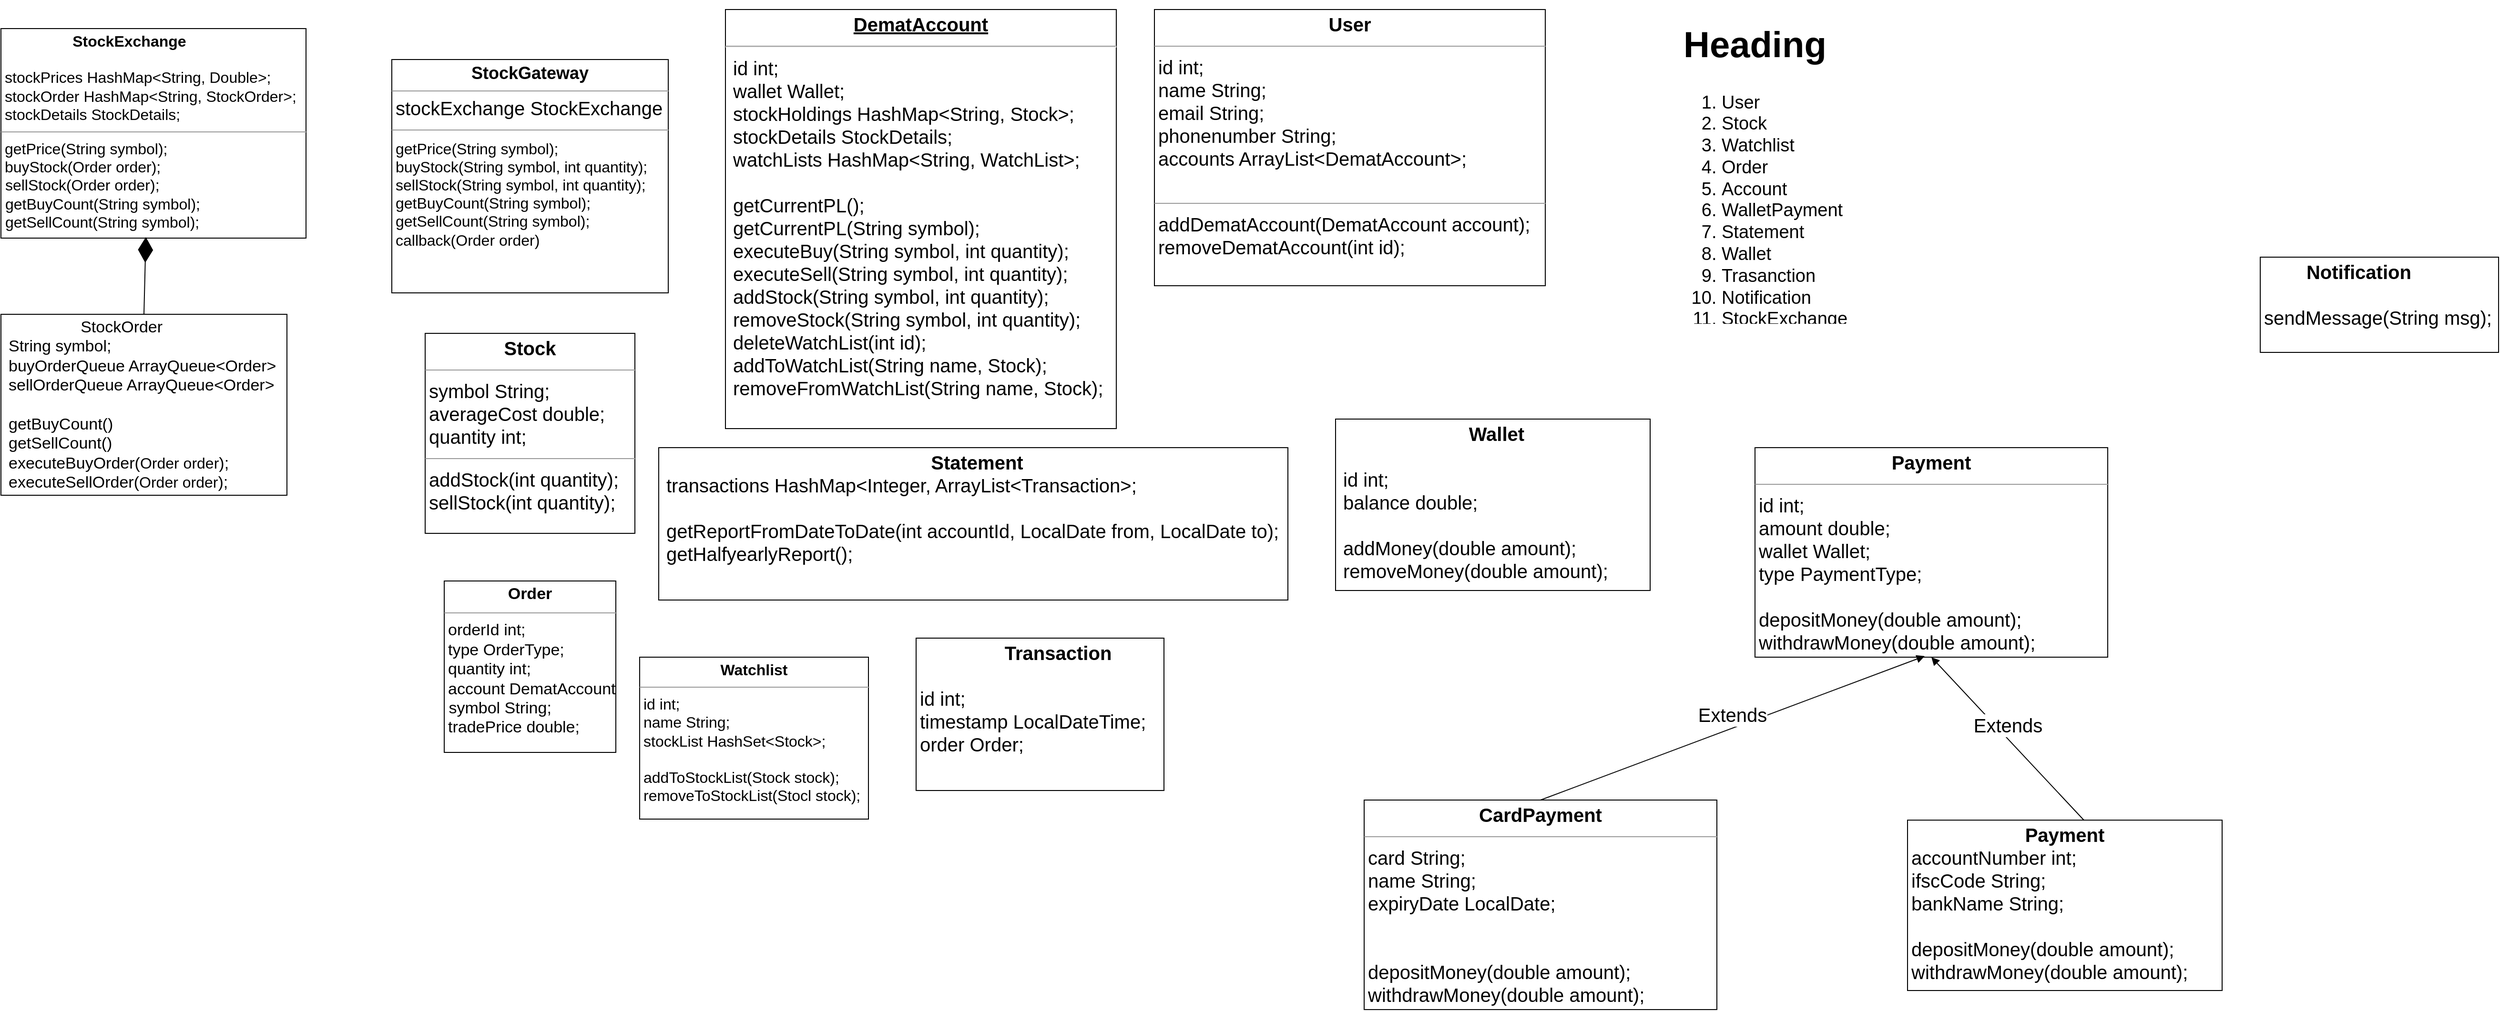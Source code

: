 <mxfile version="15.8.6" type="device" pages="2"><diagram id="C5RBs43oDa-KdzZeNtuy" name="Page-1"><mxGraphModel dx="1422" dy="828" grid="1" gridSize="10" guides="1" tooltips="1" connect="1" arrows="1" fold="1" page="1" pageScale="1" pageWidth="1169" pageHeight="1654" math="0" shadow="0"><root><mxCell id="WIyWlLk6GJQsqaUBKTNV-0"/><mxCell id="WIyWlLk6GJQsqaUBKTNV-1" parent="WIyWlLk6GJQsqaUBKTNV-0"/><mxCell id="RAbACzvO3bSE2Je8LU5H-1" value="&lt;h1&gt;Heading&lt;/h1&gt;&lt;p&gt;&lt;/p&gt;&lt;ol&gt;&lt;li&gt;User&lt;/li&gt;&lt;li&gt;Stock&lt;/li&gt;&lt;li&gt;Watchlist&lt;/li&gt;&lt;li&gt;Order&amp;nbsp;&lt;/li&gt;&lt;li&gt;Account&lt;/li&gt;&lt;li&gt;WalletPayment&lt;/li&gt;&lt;li&gt;Statement&lt;/li&gt;&lt;li&gt;Wallet&lt;/li&gt;&lt;li&gt;Trasanction&lt;/li&gt;&lt;li&gt;Notification&lt;/li&gt;&lt;li&gt;StockExchange&lt;/li&gt;&lt;/ol&gt;&lt;p&gt;&lt;/p&gt;" style="text;html=1;strokeColor=none;fillColor=none;spacing=5;spacingTop=-20;whiteSpace=wrap;overflow=hidden;rounded=0;fontSize=19;" vertex="1" parent="WIyWlLk6GJQsqaUBKTNV-1"><mxGeometry x="1790" y="20" width="191" height="330" as="geometry"/></mxCell><mxCell id="RAbACzvO3bSE2Je8LU5H-2" value="&lt;p style=&quot;margin: 0px ; margin-top: 4px ; text-align: center&quot;&gt;&lt;/p&gt;&lt;p style=&quot;margin: 0px 0px 0px 4px ; font-size: 16px&quot;&gt;&lt;b&gt;&lt;font style=&quot;font-size: 16px&quot;&gt;&#9;&lt;span style=&quot;white-space: pre&quot;&gt;&#9;&lt;/span&gt;&lt;span style=&quot;white-space: pre&quot;&gt;&#9;&lt;/span&gt;StockExchange&lt;/font&gt;&lt;/b&gt;&lt;/p&gt;&lt;p style=&quot;margin: 0px 0px 0px 4px ; font-size: 16px&quot;&gt;&lt;font style=&quot;font-size: 16px&quot;&gt;&lt;br&gt;&lt;/font&gt;&lt;/p&gt;&lt;p style=&quot;margin: 0px 0px 0px 4px ; font-size: 16px&quot;&gt;&lt;font style=&quot;font-size: 16px&quot;&gt;stockPrices HashMap&amp;lt;String, Double&amp;gt;;&lt;/font&gt;&lt;/p&gt;&lt;p style=&quot;margin: 0px 0px 0px 4px ; font-size: 16px&quot;&gt;&lt;font style=&quot;font-size: 16px&quot;&gt;stockOrder HashMap&amp;lt;String, StockOrder&amp;gt;;&lt;/font&gt;&lt;/p&gt;&lt;p style=&quot;margin: 0px 0px 0px 4px ; font-size: 16px&quot;&gt;&lt;font style=&quot;font-size: 16px&quot;&gt;stockDetails StockDetails;&lt;/font&gt;&lt;/p&gt;&lt;hr size=&quot;1&quot; style=&quot;font-size: 16px&quot;&gt;&lt;p style=&quot;margin: 0px 0px 0px 4px ; font-size: 16px&quot;&gt;&lt;font style=&quot;font-size: 16px&quot;&gt;getPrice(String symbol);&lt;/font&gt;&lt;/p&gt;&lt;p style=&quot;margin: 0px 0px 0px 4px ; font-size: 16px&quot;&gt;&lt;font style=&quot;font-size: 16px&quot;&gt;buyStock(Order order);&lt;/font&gt;&lt;/p&gt;&lt;p style=&quot;margin: 0px 0px 0px 4px ; font-size: 16px&quot;&gt;&lt;/p&gt;&lt;font style=&quot;font-size: 16px&quot;&gt;&amp;nbsp;sellStock(Order order);&lt;br&gt;&amp;nbsp;getBuyCount(String symbol);&lt;br&gt;&amp;nbsp;getSellCount(String symbol);&lt;/font&gt;" style="verticalAlign=top;align=left;overflow=fill;fontSize=12;fontFamily=Helvetica;html=1;" vertex="1" parent="WIyWlLk6GJQsqaUBKTNV-1"><mxGeometry x="30" y="40" width="320" height="220" as="geometry"/></mxCell><mxCell id="RAbACzvO3bSE2Je8LU5H-3" value="&lt;p style=&quot;margin: 0px ; margin-top: 4px ; text-align: center ; text-decoration: underline&quot;&gt;&lt;/p&gt;&lt;p style=&quot;margin: 0px 0px 0px 8px ; font-size: 17px&quot;&gt;&lt;font style=&quot;font-size: 17px&quot;&gt;&#9;&#9;&lt;span&gt;&#9;&lt;/span&gt;&lt;span&gt;&#9;&lt;/span&gt;&lt;span style=&quot;white-space: pre&quot;&gt;&#9;&lt;/span&gt;&lt;span style=&quot;white-space: pre&quot;&gt;&#9;&lt;/span&gt;StockOrder&lt;br&gt;&lt;/font&gt;&lt;/p&gt;&lt;p style=&quot;margin: 0px 0px 0px 8px ; font-size: 17px&quot;&gt;&lt;font style=&quot;font-size: 17px&quot;&gt;String symbol;&lt;/font&gt;&lt;/p&gt;&lt;p style=&quot;margin: 0px 0px 0px 8px ; font-size: 17px&quot;&gt;&lt;font style=&quot;font-size: 17px&quot;&gt;buyOrderQueue ArrayQueue&amp;lt;Order&amp;gt;&lt;/font&gt;&lt;/p&gt;&lt;p style=&quot;margin: 0px 0px 0px 8px ; font-size: 17px&quot;&gt;&lt;font style=&quot;font-size: 17px&quot;&gt;sellOrderQueue ArrayQueue&amp;lt;Order&amp;gt;&lt;/font&gt;&lt;br&gt;&lt;/p&gt;&lt;p style=&quot;margin: 0px 0px 0px 8px ; font-size: 17px&quot;&gt;&lt;font style=&quot;font-size: 17px&quot;&gt;&lt;br&gt;&lt;/font&gt;&lt;/p&gt;&lt;p style=&quot;margin: 0px 0px 0px 8px ; font-size: 17px&quot;&gt;&lt;font style=&quot;font-size: 17px&quot;&gt;getBuyCount()&lt;/font&gt;&lt;/p&gt;&lt;p style=&quot;margin: 0px 0px 0px 8px ; font-size: 17px&quot;&gt;&lt;font style=&quot;font-size: 17px&quot;&gt;getSellCount()&lt;/font&gt;&lt;/p&gt;&lt;p style=&quot;margin: 0px 0px 0px 8px ; font-size: 17px&quot;&gt;&lt;font style=&quot;font-size: 17px&quot;&gt;executeBuyOrder(&lt;span style=&quot;font-size: 16px&quot;&gt;Order order&lt;/span&gt;);&lt;/font&gt;&lt;/p&gt;&lt;p style=&quot;margin: 0px 0px 0px 8px ; font-size: 17px&quot;&gt;&lt;font style=&quot;font-size: 17px&quot;&gt;executeSellOrder(&lt;span style=&quot;font-size: 16px&quot;&gt;Order order&lt;/span&gt;);&lt;/font&gt;&lt;/p&gt;&lt;p style=&quot;margin: 0px 0px 0px 8px ; font-size: 17px&quot;&gt;&lt;font style=&quot;font-size: 17px&quot;&gt;&lt;br&gt;&lt;/font&gt;&lt;/p&gt;" style="verticalAlign=top;align=left;overflow=fill;fontSize=12;fontFamily=Helvetica;html=1;" vertex="1" parent="WIyWlLk6GJQsqaUBKTNV-1"><mxGeometry x="30" y="340" width="300" height="190" as="geometry"/></mxCell><mxCell id="RAbACzvO3bSE2Je8LU5H-4" value="" style="endArrow=diamondThin;endFill=1;endSize=24;html=1;rounded=0;fontSize=16;entryX=0.475;entryY=0.995;entryDx=0;entryDy=0;entryPerimeter=0;exitX=0.5;exitY=0;exitDx=0;exitDy=0;" edge="1" parent="WIyWlLk6GJQsqaUBKTNV-1" source="RAbACzvO3bSE2Je8LU5H-3" target="RAbACzvO3bSE2Je8LU5H-2"><mxGeometry width="160" relative="1" as="geometry"><mxPoint x="120" y="310" as="sourcePoint"/><mxPoint x="280" y="310" as="targetPoint"/></mxGeometry></mxCell><mxCell id="RAbACzvO3bSE2Je8LU5H-5" value="&lt;p style=&quot;margin: 4px 0px 0px ; text-align: center ; text-decoration: underline ; font-size: 20px&quot;&gt;&lt;b&gt;&lt;font style=&quot;font-size: 20px&quot;&gt;DematAccount&lt;/font&gt;&lt;/b&gt;&lt;/p&gt;&lt;hr style=&quot;font-size: 20px&quot;&gt;&lt;p style=&quot;margin: 0px 0px 0px 8px ; font-size: 20px&quot;&gt;&lt;font style=&quot;font-size: 20px&quot;&gt;id int;&lt;/font&gt;&lt;/p&gt;&lt;p style=&quot;margin: 0px 0px 0px 8px ; font-size: 20px&quot;&gt;&lt;font style=&quot;font-size: 20px&quot;&gt;wallet Wallet;&lt;/font&gt;&lt;/p&gt;&lt;p style=&quot;margin: 0px 0px 0px 8px ; font-size: 20px&quot;&gt;&lt;font style=&quot;font-size: 20px&quot;&gt;stockHoldings HashMap&amp;lt;String, Stock&amp;gt;;&lt;/font&gt;&lt;/p&gt;&lt;p style=&quot;margin: 0px 0px 0px 8px ; font-size: 20px&quot;&gt;&lt;span&gt;stockDetails StockDetails;&lt;/span&gt;&lt;br&gt;&lt;/p&gt;&lt;p style=&quot;margin: 0px 0px 0px 8px ; font-size: 20px&quot;&gt;watchLists HashMap&amp;lt;String, WatchList&amp;gt;;&lt;/p&gt;&lt;p style=&quot;margin: 0px 0px 0px 8px ; font-size: 20px&quot;&gt;&lt;font style=&quot;font-size: 20px&quot;&gt;&lt;br&gt;&lt;/font&gt;&lt;/p&gt;&lt;p style=&quot;margin: 0px 0px 0px 8px ; font-size: 20px&quot;&gt;&lt;font style=&quot;font-size: 20px&quot;&gt;getCurrentPL();&lt;/font&gt;&lt;/p&gt;&lt;p style=&quot;margin: 0px 0px 0px 8px ; font-size: 20px&quot;&gt;&lt;font style=&quot;font-size: 20px&quot;&gt;getCurrentPL(String symbol);&lt;/font&gt;&lt;/p&gt;&lt;p style=&quot;margin: 0px 0px 0px 8px ; font-size: 20px&quot;&gt;&lt;font style=&quot;font-size: 20px&quot;&gt;executeBuy(String symbol, int quantity);&lt;/font&gt;&lt;/p&gt;&lt;p style=&quot;margin: 0px 0px 0px 8px ; font-size: 20px&quot;&gt;&lt;font style=&quot;font-size: 20px&quot;&gt;executeSell(String symbol, int quantity);&lt;/font&gt;&lt;/p&gt;&lt;p style=&quot;margin: 0px 0px 0px 8px ; font-size: 20px&quot;&gt;&lt;font style=&quot;font-size: 20px&quot;&gt;addStock(String symbol, int quantity);&lt;/font&gt;&lt;/p&gt;&lt;p style=&quot;margin: 0px 0px 0px 8px ; font-size: 20px&quot;&gt;removeStock(String symbol, int quantity);&lt;/p&gt;&lt;p style=&quot;margin: 0px 0px 0px 8px ; font-size: 20px&quot;&gt;deleteWatchList(int id);&lt;/p&gt;&lt;p style=&quot;margin: 0px 0px 0px 8px ; font-size: 20px&quot;&gt;addToWatchList(String name, Stock);&lt;/p&gt;&lt;p style=&quot;margin: 0px 0px 0px 8px ; font-size: 20px&quot;&gt;removeFromWatchList(String name, Stock);&lt;br&gt;&lt;/p&gt;" style="verticalAlign=top;align=left;overflow=fill;fontSize=12;fontFamily=Helvetica;html=1;" vertex="1" parent="WIyWlLk6GJQsqaUBKTNV-1"><mxGeometry x="790" y="20" width="410" height="440" as="geometry"/></mxCell><mxCell id="RAbACzvO3bSE2Je8LU5H-6" value="&lt;p style=&quot;margin: 4px 0px 0px ; text-align: center ; font-size: 20px&quot;&gt;&lt;b&gt;&lt;font style=&quot;font-size: 20px&quot;&gt;Stock&lt;/font&gt;&lt;/b&gt;&lt;/p&gt;&lt;hr size=&quot;1&quot; style=&quot;font-size: 20px&quot;&gt;&lt;p style=&quot;margin: 0px 0px 0px 4px ; font-size: 20px&quot;&gt;&lt;font style=&quot;font-size: 20px&quot;&gt;symbol String;&lt;/font&gt;&lt;/p&gt;&lt;p style=&quot;margin: 0px 0px 0px 4px ; font-size: 20px&quot;&gt;averageCost double;&lt;/p&gt;&lt;p style=&quot;margin: 0px 0px 0px 4px ; font-size: 20px&quot;&gt;quantity int;&lt;/p&gt;&lt;hr size=&quot;1&quot; style=&quot;font-size: 20px&quot;&gt;&lt;p style=&quot;margin: 0px 0px 0px 4px ; font-size: 20px&quot;&gt;addStock(int quantity);&lt;/p&gt;&lt;p style=&quot;margin: 0px 0px 0px 4px ; font-size: 20px&quot;&gt;sellStock(int quantity);&lt;/p&gt;&lt;p style=&quot;margin: 0px 0px 0px 4px ; font-size: 20px&quot;&gt;&lt;br&gt;&lt;/p&gt;" style="verticalAlign=top;align=left;overflow=fill;fontSize=12;fontFamily=Helvetica;html=1;" vertex="1" parent="WIyWlLk6GJQsqaUBKTNV-1"><mxGeometry x="475" y="360" width="220" height="210" as="geometry"/></mxCell><mxCell id="RAbACzvO3bSE2Je8LU5H-7" value="&lt;p style=&quot;margin: 0px ; margin-top: 4px ; text-align: center&quot;&gt;&lt;b&gt;&lt;font style=&quot;font-size: 18px&quot;&gt;StockGateway&lt;/font&gt;&lt;/b&gt;&lt;/p&gt;&lt;hr size=&quot;1&quot;&gt;&lt;p style=&quot;margin: 0px 0px 0px 4px ; font-size: 20px&quot;&gt;&lt;font style=&quot;font-size: 20px&quot;&gt;stockExchange StockExchange&lt;/font&gt;&lt;/p&gt;&lt;hr size=&quot;1&quot; style=&quot;font-size: 20px&quot;&gt;&lt;p style=&quot;margin: 0px 0px 0px 4px ; font-size: 16px&quot;&gt;getPrice(String symbol);&lt;/p&gt;&lt;p style=&quot;margin: 0px 0px 0px 4px ; font-size: 16px&quot;&gt;buyStock(String symbol, int quantity);&lt;/p&gt;&lt;p style=&quot;margin: 0px 0px 0px 4px ; font-size: 16px&quot;&gt;&lt;/p&gt;&lt;p style=&quot;margin: 0px ; margin-left: 4px&quot;&gt;&lt;font style=&quot;font-size: 16px&quot;&gt;sellStock(String symbol, int quantity);&lt;br&gt;getBuyCount(String symbol);&lt;br&gt;getSellCount(String symbol);&lt;/font&gt;&lt;br&gt;&lt;/p&gt;&lt;p style=&quot;margin: 0px ; margin-left: 4px&quot;&gt;&lt;font style=&quot;font-size: 16px&quot;&gt;callback(Order order)&lt;/font&gt;&lt;/p&gt;" style="verticalAlign=top;align=left;overflow=fill;fontSize=12;fontFamily=Helvetica;html=1;" vertex="1" parent="WIyWlLk6GJQsqaUBKTNV-1"><mxGeometry x="440" y="72.5" width="290" height="245" as="geometry"/></mxCell><mxCell id="RAbACzvO3bSE2Je8LU5H-8" value="&lt;p style=&quot;margin: 4px 0px 0px ; text-align: center ; font-size: 17px&quot;&gt;&lt;b&gt;&lt;font style=&quot;font-size: 17px&quot;&gt;Order&lt;/font&gt;&lt;/b&gt;&lt;/p&gt;&lt;hr size=&quot;1&quot; style=&quot;font-size: 17px&quot;&gt;&lt;p style=&quot;margin: 0px 0px 0px 4px ; font-size: 17px&quot;&gt;&lt;font style=&quot;font-size: 17px&quot;&gt;orderId int;&lt;/font&gt;&lt;/p&gt;&lt;p style=&quot;margin: 0px 0px 0px 4px ; font-size: 17px&quot;&gt;&lt;font style=&quot;font-size: 17px&quot;&gt;type OrderType;&lt;/font&gt;&lt;/p&gt;&lt;p style=&quot;margin: 0px 0px 0px 4px ; font-size: 17px&quot;&gt;&lt;font style=&quot;font-size: 17px&quot;&gt;quantity int;&lt;/font&gt;&lt;/p&gt;&lt;p style=&quot;margin: 0px 0px 0px 4px ; font-size: 17px&quot;&gt;&lt;font style=&quot;font-size: 17px&quot;&gt;account DematAccount;&lt;/font&gt;&lt;/p&gt;&lt;font style=&quot;font-size: 17px&quot;&gt;&amp;nbsp;symbol String;&lt;br&gt;&lt;/font&gt;&lt;p style=&quot;margin: 0px 0px 0px 4px ; font-size: 17px&quot;&gt;&lt;font style=&quot;font-size: 17px&quot;&gt;tradePrice double;&lt;/font&gt;&lt;/p&gt;&lt;p style=&quot;margin: 0px 0px 0px 4px ; font-size: 17px&quot;&gt;&lt;font style=&quot;font-size: 17px&quot;&gt;&amp;nbsp;&lt;/font&gt;&lt;/p&gt;" style="verticalAlign=top;align=left;overflow=fill;fontSize=12;fontFamily=Helvetica;html=1;" vertex="1" parent="WIyWlLk6GJQsqaUBKTNV-1"><mxGeometry x="495" y="620" width="180" height="180" as="geometry"/></mxCell><mxCell id="RAbACzvO3bSE2Je8LU5H-13" value="&lt;p style=&quot;margin: 4px 0px 0px ; text-align: center ; font-size: 16px&quot;&gt;&lt;b&gt;&lt;font style=&quot;font-size: 16px&quot;&gt;Watchlist&lt;/font&gt;&lt;/b&gt;&lt;/p&gt;&lt;hr size=&quot;1&quot; style=&quot;font-size: 16px&quot;&gt;&lt;p style=&quot;margin: 0px 0px 0px 4px ; font-size: 16px&quot;&gt;&lt;/p&gt;&lt;p style=&quot;margin: 0px 0px 0px 4px ; font-size: 16px&quot;&gt;&lt;font style=&quot;font-size: 16px&quot;&gt;id int;&lt;/font&gt;&lt;/p&gt;&lt;p style=&quot;margin: 0px 0px 0px 4px ; font-size: 16px&quot;&gt;&lt;font style=&quot;font-size: 16px&quot;&gt;name String;&lt;/font&gt;&lt;/p&gt;&lt;p style=&quot;margin: 0px 0px 0px 4px ; font-size: 16px&quot;&gt;&lt;font style=&quot;font-size: 16px&quot;&gt;stockList HashSet&amp;lt;Stock&amp;gt;;&lt;/font&gt;&lt;/p&gt;&lt;p style=&quot;margin: 0px 0px 0px 4px ; font-size: 16px&quot;&gt;&lt;font style=&quot;font-size: 16px&quot;&gt;&lt;br&gt;&lt;/font&gt;&lt;/p&gt;&lt;p style=&quot;margin: 0px 0px 0px 4px ; font-size: 16px&quot;&gt;&lt;font style=&quot;font-size: 16px&quot;&gt;addToStockList(Stock stock);&lt;/font&gt;&lt;/p&gt;&lt;p style=&quot;margin: 0px 0px 0px 4px ; font-size: 16px&quot;&gt;&lt;font style=&quot;font-size: 16px&quot;&gt;removeToStockList(Stocl stock);&lt;/font&gt;&lt;/p&gt;" style="verticalAlign=top;align=left;overflow=fill;fontSize=12;fontFamily=Helvetica;html=1;" vertex="1" parent="WIyWlLk6GJQsqaUBKTNV-1"><mxGeometry x="700" y="700" width="240" height="170" as="geometry"/></mxCell><mxCell id="RAbACzvO3bSE2Je8LU5H-14" value="&lt;p style=&quot;margin: 4px 0px 0px ; text-align: center ; font-size: 20px&quot;&gt;&lt;b&gt;&lt;font style=&quot;font-size: 20px&quot;&gt;User&lt;/font&gt;&lt;/b&gt;&lt;/p&gt;&lt;hr size=&quot;1&quot; style=&quot;font-size: 20px&quot;&gt;&lt;p style=&quot;margin: 0px 0px 0px 4px ; font-size: 20px&quot;&gt;&lt;font style=&quot;font-size: 20px&quot;&gt;id int;&lt;/font&gt;&lt;/p&gt;&lt;p style=&quot;margin: 0px 0px 0px 4px ; font-size: 20px&quot;&gt;&lt;font style=&quot;font-size: 20px&quot;&gt;name String;&lt;/font&gt;&lt;/p&gt;&lt;p style=&quot;margin: 0px 0px 0px 4px ; font-size: 20px&quot;&gt;&lt;font style=&quot;font-size: 20px&quot;&gt;email String;&lt;/font&gt;&lt;/p&gt;&lt;p style=&quot;margin: 0px 0px 0px 4px ; font-size: 20px&quot;&gt;&lt;font style=&quot;font-size: 20px&quot;&gt;phonenumber String;&lt;/font&gt;&lt;/p&gt;&lt;p style=&quot;margin: 0px 0px 0px 4px ; font-size: 20px&quot;&gt;&lt;font style=&quot;font-size: 20px&quot;&gt;accounts ArrayList&amp;lt;DematAccount&amp;gt;;&lt;/font&gt;&lt;/p&gt;&lt;p style=&quot;margin: 0px 0px 0px 4px ; font-size: 20px&quot;&gt;&lt;font style=&quot;font-size: 20px&quot;&gt;&lt;br&gt;&lt;/font&gt;&lt;/p&gt;&lt;hr size=&quot;1&quot; style=&quot;font-size: 20px&quot;&gt;&lt;p style=&quot;margin: 0px 0px 0px 4px ; font-size: 20px&quot;&gt;&lt;font style=&quot;font-size: 20px&quot;&gt;addDematAccount(DematAccount account);&lt;/font&gt;&lt;/p&gt;&lt;p style=&quot;margin: 0px 0px 0px 4px ; font-size: 20px&quot;&gt;&lt;font style=&quot;font-size: 20px&quot;&gt;removeDematAccount(int id);&lt;/font&gt;&lt;/p&gt;" style="verticalAlign=top;align=left;overflow=fill;fontSize=12;fontFamily=Helvetica;html=1;" vertex="1" parent="WIyWlLk6GJQsqaUBKTNV-1"><mxGeometry x="1240" y="20" width="410" height="290" as="geometry"/></mxCell><mxCell id="RAbACzvO3bSE2Je8LU5H-15" value="&lt;p style=&quot;margin: 0px ; margin-top: 4px ; text-align: center&quot;&gt;&lt;/p&gt;&lt;p style=&quot;margin: 0px 0px 0px 4px ; font-size: 20px&quot;&gt;&lt;b&gt;&lt;font style=&quot;font-size: 20px&quot;&gt;&lt;span style=&quot;white-space: pre&quot;&gt;&#9;&lt;span style=&quot;white-space: pre&quot;&gt;&#9;&lt;/span&gt;&lt;/span&gt;Transaction&lt;/font&gt;&lt;/b&gt;&lt;/p&gt;&lt;p style=&quot;margin: 0px 0px 0px 4px ; font-size: 20px&quot;&gt;&lt;font style=&quot;font-size: 20px&quot;&gt;&lt;br&gt;&lt;/font&gt;&lt;/p&gt;&lt;p style=&quot;margin: 0px 0px 0px 4px ; font-size: 20px&quot;&gt;&lt;/p&gt;&lt;p style=&quot;margin: 0px 0px 0px 4px ; font-size: 20px&quot;&gt;&lt;font style=&quot;font-size: 20px&quot;&gt;id int;&lt;/font&gt;&lt;/p&gt;&lt;p style=&quot;margin: 0px 0px 0px 4px ; font-size: 20px&quot;&gt;timestamp LocalDateTime;&lt;/p&gt;&lt;p style=&quot;margin: 0px 0px 0px 4px ; font-size: 20px&quot;&gt;order Order;&lt;/p&gt;&lt;p style=&quot;margin: 0px 0px 0px 4px ; font-size: 20px&quot;&gt;&lt;br&gt;&lt;/p&gt;&lt;p style=&quot;margin: 0px 0px 0px 4px ; font-size: 20px&quot;&gt;&lt;br&gt;&lt;/p&gt;" style="verticalAlign=top;align=left;overflow=fill;fontSize=12;fontFamily=Helvetica;html=1;" vertex="1" parent="WIyWlLk6GJQsqaUBKTNV-1"><mxGeometry x="990" y="680" width="260" height="160" as="geometry"/></mxCell><mxCell id="RAbACzvO3bSE2Je8LU5H-16" value="&lt;p style=&quot;margin: 4px 0px 0px ; text-align: center ; text-decoration: underline ; font-size: 20px&quot;&gt;&lt;/p&gt;&lt;p style=&quot;text-align: center ; margin: 0px 0px 0px 8px ; font-size: 20px&quot;&gt;&lt;font style=&quot;font-size: 20px&quot;&gt;&lt;b&gt;Statement&lt;/b&gt;&lt;/font&gt;&lt;/p&gt;&lt;p style=&quot;margin: 0px 0px 0px 8px ; font-size: 20px&quot;&gt;transactions HashMap&amp;lt;Integer, ArrayList&amp;lt;Transaction&amp;gt;;&lt;/p&gt;&lt;p style=&quot;margin: 0px 0px 0px 8px ; font-size: 20px&quot;&gt;&lt;br&gt;&lt;/p&gt;&lt;p style=&quot;margin: 0px 0px 0px 8px ; font-size: 20px&quot;&gt;getReportFromDateToDate(int accountId, LocalDate from, LocalDate to);&lt;/p&gt;&lt;p style=&quot;margin: 0px 0px 0px 8px ; font-size: 20px&quot;&gt;getHalfyearlyReport();&lt;/p&gt;" style="verticalAlign=top;align=left;overflow=fill;fontSize=12;fontFamily=Helvetica;html=1;" vertex="1" parent="WIyWlLk6GJQsqaUBKTNV-1"><mxGeometry x="720" y="480" width="660" height="160" as="geometry"/></mxCell><mxCell id="RAbACzvO3bSE2Je8LU5H-17" value="&lt;p style=&quot;margin: 4px 0px 0px ; text-align: center ; text-decoration: underline ; font-size: 20px&quot;&gt;&lt;/p&gt;&lt;p style=&quot;text-align: center ; margin: 0px 0px 0px 8px ; font-size: 20px&quot;&gt;&lt;font style=&quot;font-size: 20px&quot;&gt;&lt;b&gt;Wallet&lt;/b&gt;&lt;/font&gt;&lt;/p&gt;&lt;p style=&quot;text-align: center ; margin: 0px 0px 0px 8px ; font-size: 20px&quot;&gt;&lt;font style=&quot;font-size: 20px&quot;&gt;&lt;b&gt;&lt;br&gt;&lt;/b&gt;&lt;/font&gt;&lt;/p&gt;&lt;p style=&quot;margin: 0px 0px 0px 8px ; font-size: 20px&quot;&gt;id int;&lt;/p&gt;&lt;p style=&quot;margin: 0px 0px 0px 8px ; font-size: 20px&quot;&gt;balance double;&lt;/p&gt;&lt;p style=&quot;margin: 0px 0px 0px 8px ; font-size: 20px&quot;&gt;&lt;br&gt;&lt;/p&gt;&lt;p style=&quot;margin: 0px 0px 0px 8px ; font-size: 20px&quot;&gt;addMoney(double amount);&lt;/p&gt;&lt;p style=&quot;margin: 0px 0px 0px 8px ; font-size: 20px&quot;&gt;removeMoney(double amount);&lt;br&gt;&lt;/p&gt;" style="verticalAlign=top;align=left;overflow=fill;fontSize=12;fontFamily=Helvetica;html=1;" vertex="1" parent="WIyWlLk6GJQsqaUBKTNV-1"><mxGeometry x="1430" y="450" width="330" height="180" as="geometry"/></mxCell><mxCell id="RAbACzvO3bSE2Je8LU5H-22" value="&lt;p style=&quot;margin: 4px 0px 0px ; text-align: center ; font-size: 20px&quot;&gt;&lt;b&gt;Payment&lt;/b&gt;&lt;/p&gt;&lt;hr size=&quot;1&quot; style=&quot;font-size: 20px&quot;&gt;&lt;p style=&quot;margin: 0px 0px 0px 4px ; font-size: 20px&quot;&gt;&lt;/p&gt;&lt;p style=&quot;margin: 0px 0px 0px 4px ; font-size: 20px&quot;&gt;id int;&lt;/p&gt;&lt;p style=&quot;margin: 0px 0px 0px 4px ; font-size: 20px&quot;&gt;amount double;&lt;/p&gt;&lt;p style=&quot;margin: 0px 0px 0px 4px ; font-size: 20px&quot;&gt;wallet Wallet;&lt;/p&gt;&lt;p style=&quot;margin: 0px 0px 0px 4px ; font-size: 20px&quot;&gt;type PaymentType;&lt;/p&gt;&lt;p style=&quot;margin: 0px 0px 0px 4px ; font-size: 20px&quot;&gt;&lt;br&gt;&lt;/p&gt;&lt;p style=&quot;margin: 0px 0px 0px 4px ; font-size: 20px&quot;&gt;depositMoney(double amount);&lt;/p&gt;&lt;p style=&quot;margin: 0px 0px 0px 4px ; font-size: 20px&quot;&gt;withdrawMoney(double amount);&lt;br&gt;&lt;/p&gt;&lt;p style=&quot;margin: 0px 0px 0px 4px ; font-size: 20px&quot;&gt;&lt;br&gt;&lt;/p&gt;" style="verticalAlign=top;align=left;overflow=fill;fontSize=12;fontFamily=Helvetica;html=1;" vertex="1" parent="WIyWlLk6GJQsqaUBKTNV-1"><mxGeometry x="1870" y="480" width="370" height="220" as="geometry"/></mxCell><mxCell id="RAbACzvO3bSE2Je8LU5H-23" value="&lt;p style=&quot;margin: 4px 0px 0px ; text-align: center ; font-size: 20px&quot;&gt;&lt;b&gt;CardPayment&lt;/b&gt;&lt;/p&gt;&lt;hr size=&quot;1&quot; style=&quot;font-size: 20px&quot;&gt;&lt;p style=&quot;margin: 0px 0px 0px 4px ; font-size: 20px&quot;&gt;&lt;/p&gt;&lt;p style=&quot;margin: 0px 0px 0px 4px ; font-size: 20px&quot;&gt;card String;&lt;/p&gt;&lt;p style=&quot;margin: 0px 0px 0px 4px ; font-size: 20px&quot;&gt;name String;&lt;/p&gt;&lt;p style=&quot;margin: 0px 0px 0px 4px ; font-size: 20px&quot;&gt;expiryDate LocalDate;&lt;/p&gt;&lt;p style=&quot;margin: 0px 0px 0px 4px ; font-size: 20px&quot;&gt;&lt;br&gt;&lt;/p&gt;&lt;p style=&quot;margin: 0px 0px 0px 4px ; font-size: 20px&quot;&gt;&lt;br&gt;&lt;/p&gt;&lt;p style=&quot;margin: 0px 0px 0px 4px ; font-size: 20px&quot;&gt;depositMoney(double amount);&lt;/p&gt;&lt;p style=&quot;margin: 0px 0px 0px 4px ; font-size: 20px&quot;&gt;withdrawMoney(double amount);&lt;br&gt;&lt;/p&gt;&lt;p style=&quot;margin: 0px 0px 0px 4px ; font-size: 20px&quot;&gt;&lt;br&gt;&lt;/p&gt;" style="verticalAlign=top;align=left;overflow=fill;fontSize=12;fontFamily=Helvetica;html=1;" vertex="1" parent="WIyWlLk6GJQsqaUBKTNV-1"><mxGeometry x="1460" y="850" width="370" height="220" as="geometry"/></mxCell><mxCell id="RAbACzvO3bSE2Je8LU5H-24" value="Extends" style="html=1;verticalAlign=bottom;endArrow=block;rounded=0;fontSize=20;entryX=0.481;entryY=0.995;entryDx=0;entryDy=0;entryPerimeter=0;" edge="1" parent="WIyWlLk6GJQsqaUBKTNV-1" target="RAbACzvO3bSE2Je8LU5H-22"><mxGeometry width="80" relative="1" as="geometry"><mxPoint x="1645" y="850" as="sourcePoint"/><mxPoint x="1770" y="930" as="targetPoint"/></mxGeometry></mxCell><mxCell id="RAbACzvO3bSE2Je8LU5H-27" value="&lt;p style=&quot;margin: 4px 0px 0px ; text-align: center ; font-size: 20px&quot;&gt;&lt;b&gt;Payment&lt;/b&gt;&lt;/p&gt;&lt;p style=&quot;margin: 0px 0px 0px 4px ; font-size: 20px&quot;&gt;accountNumber int;&lt;/p&gt;&lt;p style=&quot;margin: 0px 0px 0px 4px ; font-size: 20px&quot;&gt;ifscCode String;&lt;/p&gt;&lt;p style=&quot;margin: 0px 0px 0px 4px ; font-size: 20px&quot;&gt;bankName String;&lt;/p&gt;&lt;p style=&quot;margin: 0px 0px 0px 4px ; font-size: 20px&quot;&gt;&lt;br&gt;&lt;/p&gt;&lt;p style=&quot;margin: 0px 0px 0px 4px ; font-size: 20px&quot;&gt;depositMoney(double amount);&lt;/p&gt;&lt;p style=&quot;margin: 0px 0px 0px 4px ; font-size: 20px&quot;&gt;withdrawMoney(double amount);&lt;/p&gt;" style="verticalAlign=top;align=left;overflow=fill;fontSize=12;fontFamily=Helvetica;html=1;" vertex="1" parent="WIyWlLk6GJQsqaUBKTNV-1"><mxGeometry x="2030" y="871.1" width="330" height="178.9" as="geometry"/></mxCell><mxCell id="RAbACzvO3bSE2Je8LU5H-28" value="Extends" style="html=1;verticalAlign=bottom;endArrow=block;rounded=0;fontSize=20;entryX=0.5;entryY=1;entryDx=0;entryDy=0;" edge="1" parent="WIyWlLk6GJQsqaUBKTNV-1" target="RAbACzvO3bSE2Je8LU5H-22"><mxGeometry width="80" relative="1" as="geometry"><mxPoint x="2215" y="871.1" as="sourcePoint"/><mxPoint x="2617.97" y="720.0" as="targetPoint"/></mxGeometry></mxCell><mxCell id="RAbACzvO3bSE2Je8LU5H-29" value="&lt;p style=&quot;margin: 0px ; margin-top: 4px ; text-align: center&quot;&gt;&lt;/p&gt;&lt;p style=&quot;margin: 0px 0px 0px 4px ; font-size: 20px&quot;&gt;&lt;b&gt;&lt;font style=&quot;font-size: 20px&quot;&gt;&lt;span style=&quot;white-space: pre&quot;&gt;&#9;&lt;/span&gt;Notification&lt;/font&gt;&lt;/b&gt;&lt;/p&gt;&lt;p style=&quot;margin: 0px 0px 0px 4px ; font-size: 20px&quot;&gt;&lt;font style=&quot;font-size: 20px&quot;&gt;&lt;br&gt;&lt;/font&gt;&lt;/p&gt;&lt;p style=&quot;margin: 0px 0px 0px 4px ; font-size: 20px&quot;&gt;&lt;font style=&quot;font-size: 20px&quot;&gt;sendMessage(String msg);&lt;/font&gt;&lt;/p&gt;" style="verticalAlign=top;align=left;overflow=fill;fontSize=12;fontFamily=Helvetica;html=1;" vertex="1" parent="WIyWlLk6GJQsqaUBKTNV-1"><mxGeometry x="2400" y="280" width="250" height="100" as="geometry"/></mxCell></root></mxGraphModel></diagram><diagram id="YJDNkx11nSLh-YWWqjSU" name="Page-2"><mxGraphModel dx="1422" dy="794" grid="1" gridSize="10" guides="1" tooltips="1" connect="1" arrows="1" fold="1" page="1" pageScale="1" pageWidth="1169" pageHeight="1654" math="0" shadow="0"><root><mxCell id="E6DI4AuoFjdt5FLgISDS-0"/><mxCell id="E6DI4AuoFjdt5FLgISDS-1" parent="E6DI4AuoFjdt5FLgISDS-0"/><mxCell id="E6DI4AuoFjdt5FLgISDS-2" value="1. Any user of our system should be able to buy and sell stocks.&#10;2. Any user can have multiple watchlists containing multiple stock&#10;quotes.&#10;3. Users should be able to place stock trade orders of the following&#10;types: 1) market, 2) limit, 3) stop loss and, 4) stop limit.&#10;4. Users can have multiple ‘lots’ of a stock. This means that if a user&#10;has bought a stock multiple times, the system should be able to&#10;differentiate between different lots of the same stock.&#10;5. The system should be able to generate reports for quarterly&#10;updates and yearly tax statements.&#10;6. Users should be able to deposit and withdraw money either via&#10;check, wire or electronic bank transfer.&#10;7. The system should be able to send notifications whenever trade&#10;orders are executed." style="text;whiteSpace=wrap;html=1;" vertex="1" parent="E6DI4AuoFjdt5FLgISDS-1"><mxGeometry x="180" y="480" width="390" height="210" as="geometry"/></mxCell></root></mxGraphModel></diagram></mxfile>